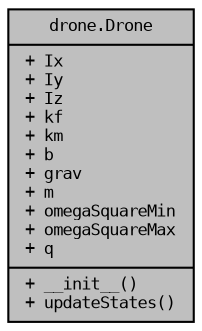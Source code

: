 digraph "drone.Drone"
{
  bgcolor="transparent";
  edge [fontname="DejaVuSansMono",fontsize="8",labelfontname="DejaVuSansMono",labelfontsize="8"];
  node [fontname="DejaVuSansMono",fontsize="8",shape=record];
  Node1 [label="{drone.Drone\n|+ Ix\l+ Iy\l+ Iz\l+ kf\l+ km\l+ b\l+ grav\l+ m\l+ omegaSquareMin\l+ omegaSquareMax\l+ q\l|+ __init__()\l+ updateStates()\l}",height=0.2,width=0.4,color="black", fillcolor="grey75", style="filled", fontcolor="black"];
}
